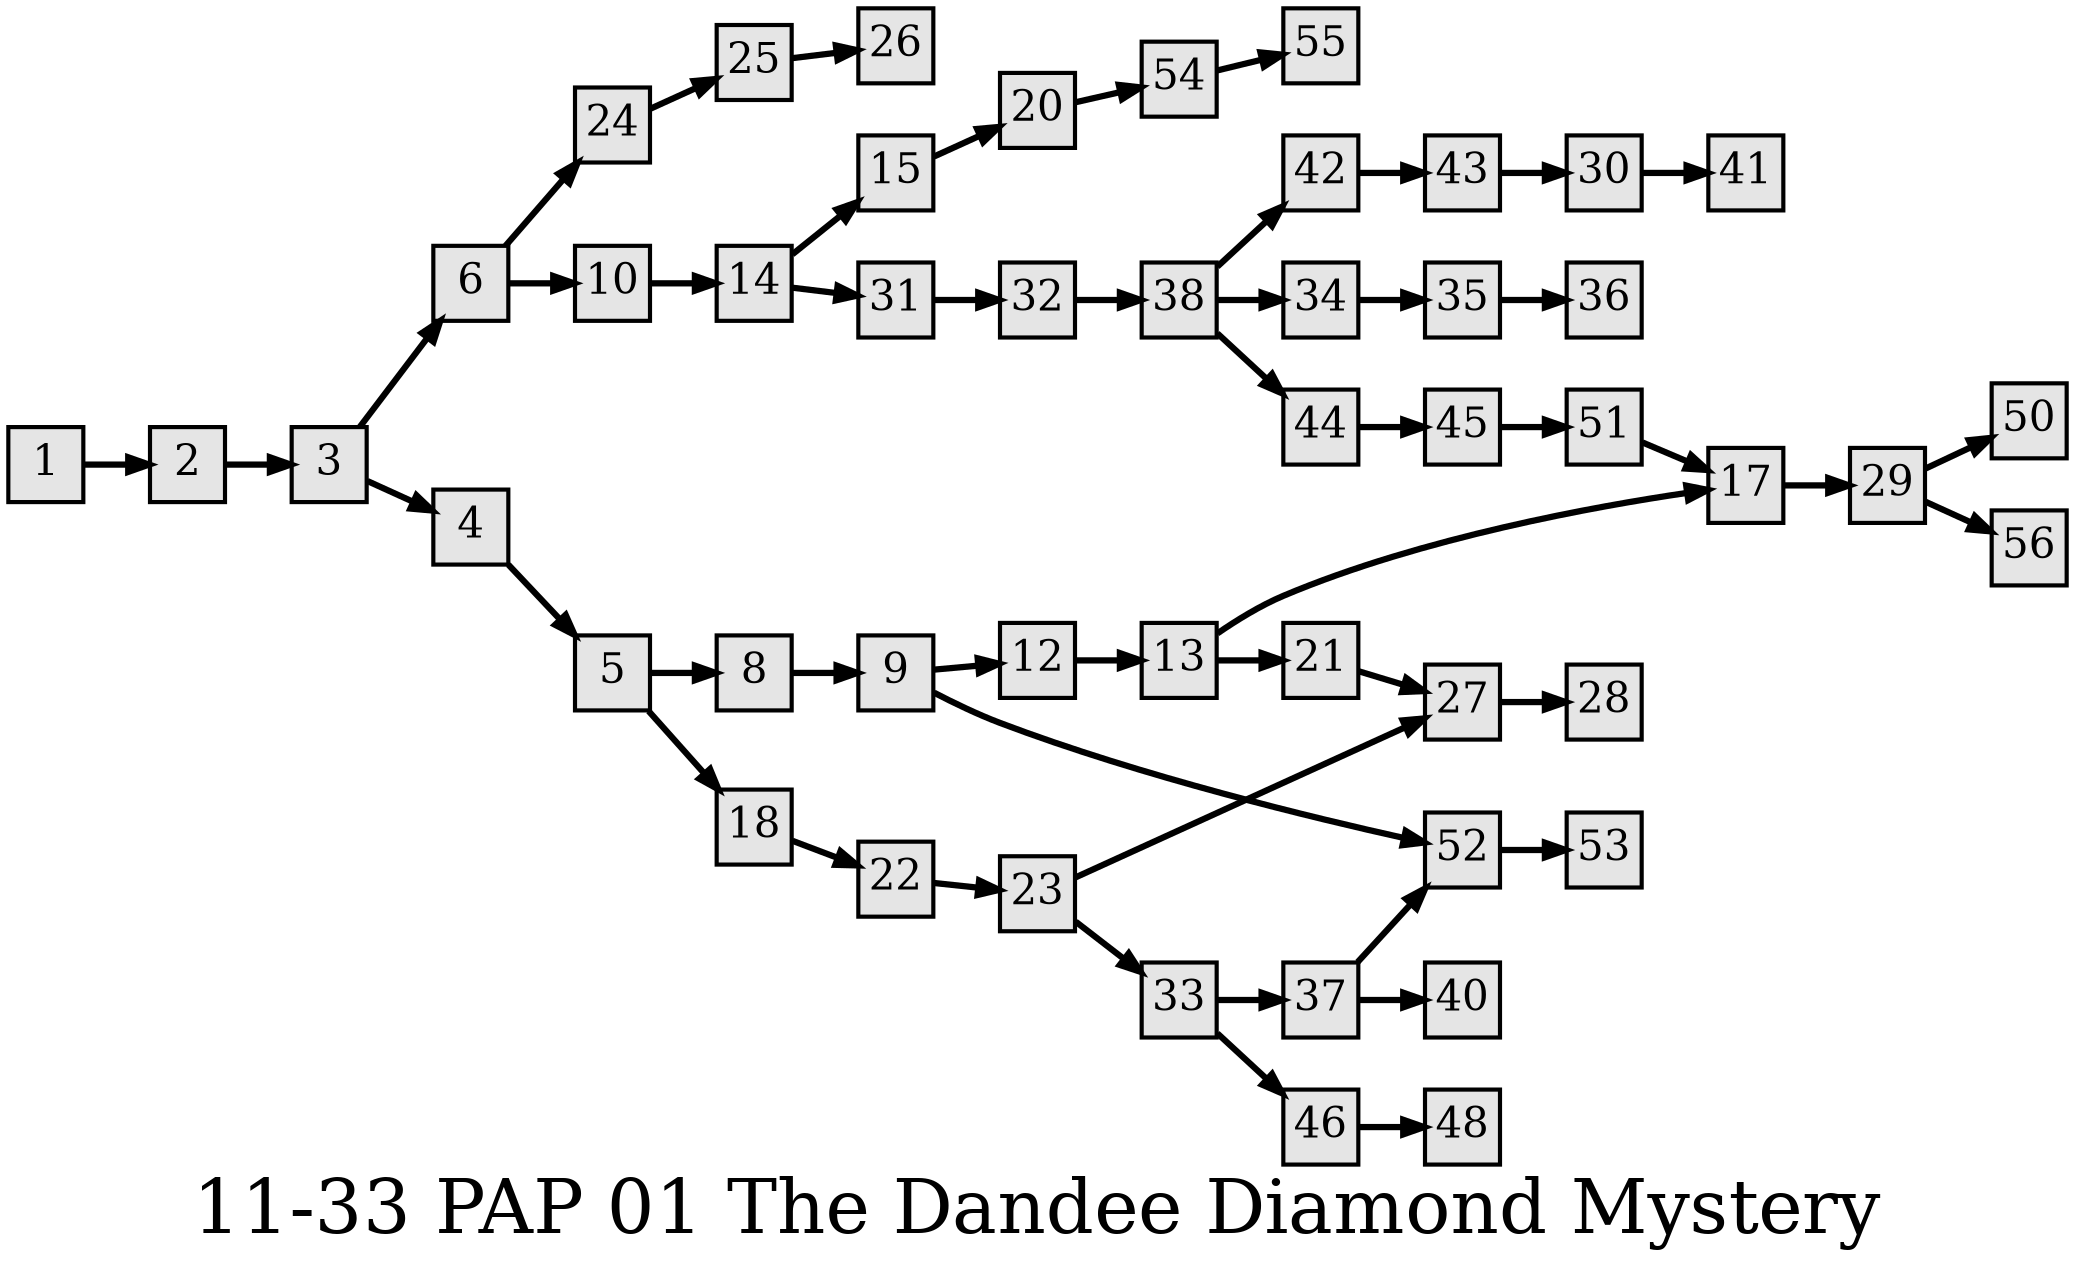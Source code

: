 digraph g{
  graph [ label="11-33 PAP 01 The Dandee Diamond Mystery" rankdir=LR, ordering=out, fontsize=36, nodesep="0.35", ranksep="0.45"];
  node  [shape=rect, penwidth=2, fontsize=20, style=filled, fillcolor=grey90, margin="0,0", labelfloat=true, regular=true, fixedsize=true];
  edge  [labelfloat=true, penwidth=3, fontsize=12];
  // ---;
  // group  : Katz;
  // id     :;
  // gbid   :;
  // series :;
  // title  :;
  // author :;
  // credit:;
  // - name : Kylie McGregor;
  // role : encoder;
  // date : 2017-09-06;
  // - name : Jeremy Douglass;
  // role : editor;
  // date : 2017-10-19;
  // render:;
  // - name   : small;
  // styles : gvStyles-small.txt;
  // engine : dot;
  // comment: >;
  
  // ---;
  
  // From | To | Label;
  
  1 -> 2;
  2 -> 3;
  3 -> 6;
  3 -> 4;
  4 -> 5;
  5 -> 8;
  5 -> 18;
  6 -> 24;
  6 -> 10;
  8 -> 9;
  9 -> 12;
  9 -> 52;
  10 -> 14;
  12 -> 13;
  13 -> 17;
  13 -> 21;
  14 -> 15;
  14 -> 31;
  15 -> 20;
  17 -> 29;
  18 -> 22;
  20 -> 54;
  21 -> 27;
  22 -> 23;
  23 -> 27;
  23 -> 33;
  24 -> 25;
  25 -> 26;
  27 -> 28;
  29 -> 50;
  29 -> 56;
  30 -> 41;
  31 -> 32;
  32 -> 38;
  33 -> 37;
  33 -> 46;
  34 -> 35;
  35 -> 36;
  37 -> 52;
  37 -> 40;
  38 -> 42;
  38 -> 34;
  38 -> 44;
  42 -> 43;
  43 -> 30;
  44 -> 45;
  45 -> 51;
  46 -> 48;
  51 -> 17;
  52 -> 53;
  54 -> 55;
}

